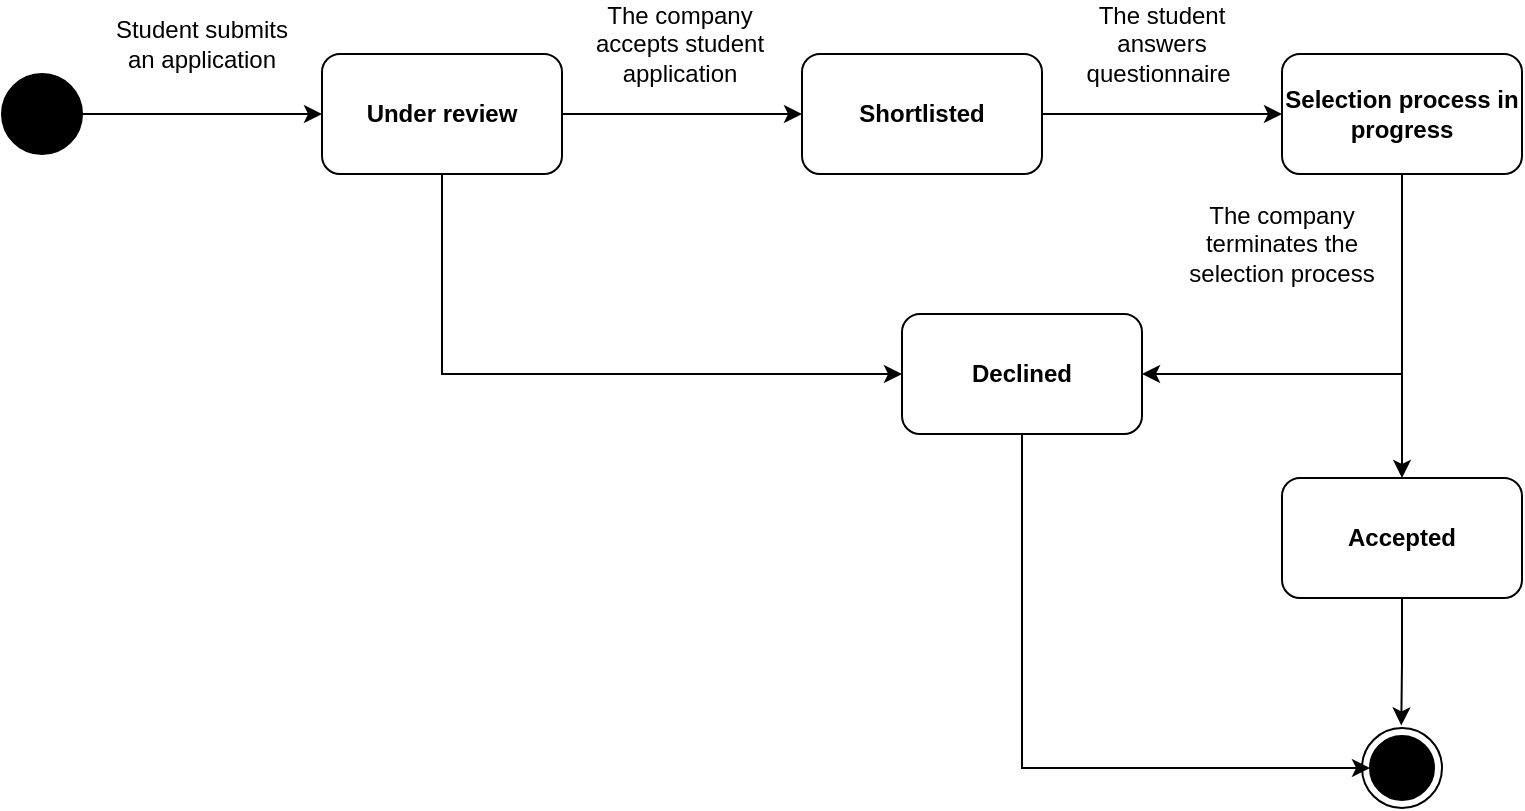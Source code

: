 <mxfile version="25.0.3">
  <diagram name="Page-1" id="Z6-9M2VTCBfnbcUTm5Nu">
    <mxGraphModel dx="1195" dy="622" grid="1" gridSize="10" guides="1" tooltips="1" connect="1" arrows="1" fold="1" page="1" pageScale="1" pageWidth="827" pageHeight="1169" math="0" shadow="0">
      <root>
        <mxCell id="0" />
        <mxCell id="1" parent="0" />
        <mxCell id="DB-mMYPQY7Jh6TGkDNSh-1" value="" style="ellipse;whiteSpace=wrap;html=1;aspect=fixed;fillColor=#000000;" vertex="1" parent="1">
          <mxGeometry x="40" y="300" width="40" height="40" as="geometry" />
        </mxCell>
        <mxCell id="DB-mMYPQY7Jh6TGkDNSh-2" value="" style="endArrow=classic;html=1;rounded=0;exitX=1;exitY=0.5;exitDx=0;exitDy=0;entryX=0;entryY=0.5;entryDx=0;entryDy=0;" edge="1" parent="1" source="DB-mMYPQY7Jh6TGkDNSh-1" target="DB-mMYPQY7Jh6TGkDNSh-4">
          <mxGeometry width="50" height="50" relative="1" as="geometry">
            <mxPoint x="360" y="550" as="sourcePoint" />
            <mxPoint x="170" y="320" as="targetPoint" />
          </mxGeometry>
        </mxCell>
        <mxCell id="DB-mMYPQY7Jh6TGkDNSh-3" style="edgeStyle=orthogonalEdgeStyle;rounded=0;orthogonalLoop=1;jettySize=auto;html=1;entryX=0;entryY=0.5;entryDx=0;entryDy=0;" edge="1" parent="1" source="DB-mMYPQY7Jh6TGkDNSh-4" target="DB-mMYPQY7Jh6TGkDNSh-6">
          <mxGeometry relative="1" as="geometry" />
        </mxCell>
        <mxCell id="DB-mMYPQY7Jh6TGkDNSh-37" style="edgeStyle=orthogonalEdgeStyle;rounded=0;orthogonalLoop=1;jettySize=auto;html=1;entryX=0;entryY=0.5;entryDx=0;entryDy=0;" edge="1" parent="1" source="DB-mMYPQY7Jh6TGkDNSh-4" target="DB-mMYPQY7Jh6TGkDNSh-35">
          <mxGeometry relative="1" as="geometry">
            <Array as="points">
              <mxPoint x="260" y="450" />
            </Array>
          </mxGeometry>
        </mxCell>
        <mxCell id="DB-mMYPQY7Jh6TGkDNSh-4" value="&lt;b&gt;Under review&lt;/b&gt;" style="rounded=1;whiteSpace=wrap;html=1;" vertex="1" parent="1">
          <mxGeometry x="200" y="290" width="120" height="60" as="geometry" />
        </mxCell>
        <mxCell id="DB-mMYPQY7Jh6TGkDNSh-5" style="edgeStyle=orthogonalEdgeStyle;rounded=0;orthogonalLoop=1;jettySize=auto;html=1;entryX=0;entryY=0.5;entryDx=0;entryDy=0;" edge="1" parent="1" source="DB-mMYPQY7Jh6TGkDNSh-6" target="DB-mMYPQY7Jh6TGkDNSh-8">
          <mxGeometry relative="1" as="geometry" />
        </mxCell>
        <mxCell id="DB-mMYPQY7Jh6TGkDNSh-6" value="&lt;b&gt;Shortlisted&lt;/b&gt;" style="rounded=1;whiteSpace=wrap;html=1;" vertex="1" parent="1">
          <mxGeometry x="440" y="290" width="120" height="60" as="geometry" />
        </mxCell>
        <mxCell id="DB-mMYPQY7Jh6TGkDNSh-7" style="edgeStyle=orthogonalEdgeStyle;rounded=0;orthogonalLoop=1;jettySize=auto;html=1;" edge="1" parent="1" source="DB-mMYPQY7Jh6TGkDNSh-8" target="DB-mMYPQY7Jh6TGkDNSh-13">
          <mxGeometry relative="1" as="geometry" />
        </mxCell>
        <mxCell id="DB-mMYPQY7Jh6TGkDNSh-39" style="edgeStyle=orthogonalEdgeStyle;rounded=0;orthogonalLoop=1;jettySize=auto;html=1;entryX=1;entryY=0.5;entryDx=0;entryDy=0;" edge="1" parent="1" source="DB-mMYPQY7Jh6TGkDNSh-8" target="DB-mMYPQY7Jh6TGkDNSh-35">
          <mxGeometry relative="1" as="geometry">
            <Array as="points">
              <mxPoint x="740" y="450" />
            </Array>
          </mxGeometry>
        </mxCell>
        <mxCell id="DB-mMYPQY7Jh6TGkDNSh-8" value="&lt;b&gt;Selection process in progress&lt;/b&gt;" style="rounded=1;whiteSpace=wrap;html=1;" vertex="1" parent="1">
          <mxGeometry x="680" y="290" width="120" height="60" as="geometry" />
        </mxCell>
        <mxCell id="DB-mMYPQY7Jh6TGkDNSh-9" value="Student submits an application" style="text;html=1;align=center;verticalAlign=middle;whiteSpace=wrap;rounded=0;" vertex="1" parent="1">
          <mxGeometry x="90" y="270" width="100" height="30" as="geometry" />
        </mxCell>
        <mxCell id="DB-mMYPQY7Jh6TGkDNSh-10" value="The company accepts student application" style="text;html=1;align=center;verticalAlign=middle;whiteSpace=wrap;rounded=0;" vertex="1" parent="1">
          <mxGeometry x="329" y="270" width="100" height="30" as="geometry" />
        </mxCell>
        <mxCell id="DB-mMYPQY7Jh6TGkDNSh-11" value="The student answers questionnaire&amp;nbsp;" style="text;html=1;align=center;verticalAlign=middle;whiteSpace=wrap;rounded=0;" vertex="1" parent="1">
          <mxGeometry x="570" y="270" width="100" height="30" as="geometry" />
        </mxCell>
        <mxCell id="DB-mMYPQY7Jh6TGkDNSh-12" style="edgeStyle=orthogonalEdgeStyle;rounded=0;orthogonalLoop=1;jettySize=auto;html=1;entryX=0.491;entryY=-0.032;entryDx=0;entryDy=0;entryPerimeter=0;" edge="1" parent="1" source="DB-mMYPQY7Jh6TGkDNSh-13" target="DB-mMYPQY7Jh6TGkDNSh-16">
          <mxGeometry relative="1" as="geometry">
            <mxPoint x="740" y="622" as="targetPoint" />
          </mxGeometry>
        </mxCell>
        <mxCell id="DB-mMYPQY7Jh6TGkDNSh-13" value="&lt;b&gt;Accepted&lt;/b&gt;" style="rounded=1;whiteSpace=wrap;html=1;" vertex="1" parent="1">
          <mxGeometry x="680" y="502" width="120" height="60" as="geometry" />
        </mxCell>
        <mxCell id="DB-mMYPQY7Jh6TGkDNSh-14" value="The company terminates the selection process" style="text;html=1;align=center;verticalAlign=middle;whiteSpace=wrap;rounded=0;" vertex="1" parent="1">
          <mxGeometry x="630" y="370" width="100" height="30" as="geometry" />
        </mxCell>
        <mxCell id="DB-mMYPQY7Jh6TGkDNSh-15" value="" style="group" vertex="1" connectable="0" parent="1">
          <mxGeometry x="720" y="627" width="40" height="40" as="geometry" />
        </mxCell>
        <mxCell id="DB-mMYPQY7Jh6TGkDNSh-16" value="" style="ellipse;whiteSpace=wrap;html=1;aspect=fixed;" vertex="1" parent="DB-mMYPQY7Jh6TGkDNSh-15">
          <mxGeometry width="40" height="40" as="geometry" />
        </mxCell>
        <mxCell id="DB-mMYPQY7Jh6TGkDNSh-17" value="" style="ellipse;whiteSpace=wrap;html=1;aspect=fixed;fillColor=#000000;" vertex="1" parent="DB-mMYPQY7Jh6TGkDNSh-15">
          <mxGeometry x="4" y="4" width="32" height="32" as="geometry" />
        </mxCell>
        <mxCell id="DB-mMYPQY7Jh6TGkDNSh-38" style="edgeStyle=orthogonalEdgeStyle;rounded=0;orthogonalLoop=1;jettySize=auto;html=1;entryX=0;entryY=0.5;entryDx=0;entryDy=0;" edge="1" parent="1" source="DB-mMYPQY7Jh6TGkDNSh-35" target="DB-mMYPQY7Jh6TGkDNSh-17">
          <mxGeometry relative="1" as="geometry">
            <Array as="points">
              <mxPoint x="550" y="647" />
            </Array>
          </mxGeometry>
        </mxCell>
        <mxCell id="DB-mMYPQY7Jh6TGkDNSh-35" value="&lt;b&gt;Declined&lt;/b&gt;" style="rounded=1;whiteSpace=wrap;html=1;" vertex="1" parent="1">
          <mxGeometry x="490" y="420" width="120" height="60" as="geometry" />
        </mxCell>
      </root>
    </mxGraphModel>
  </diagram>
</mxfile>
